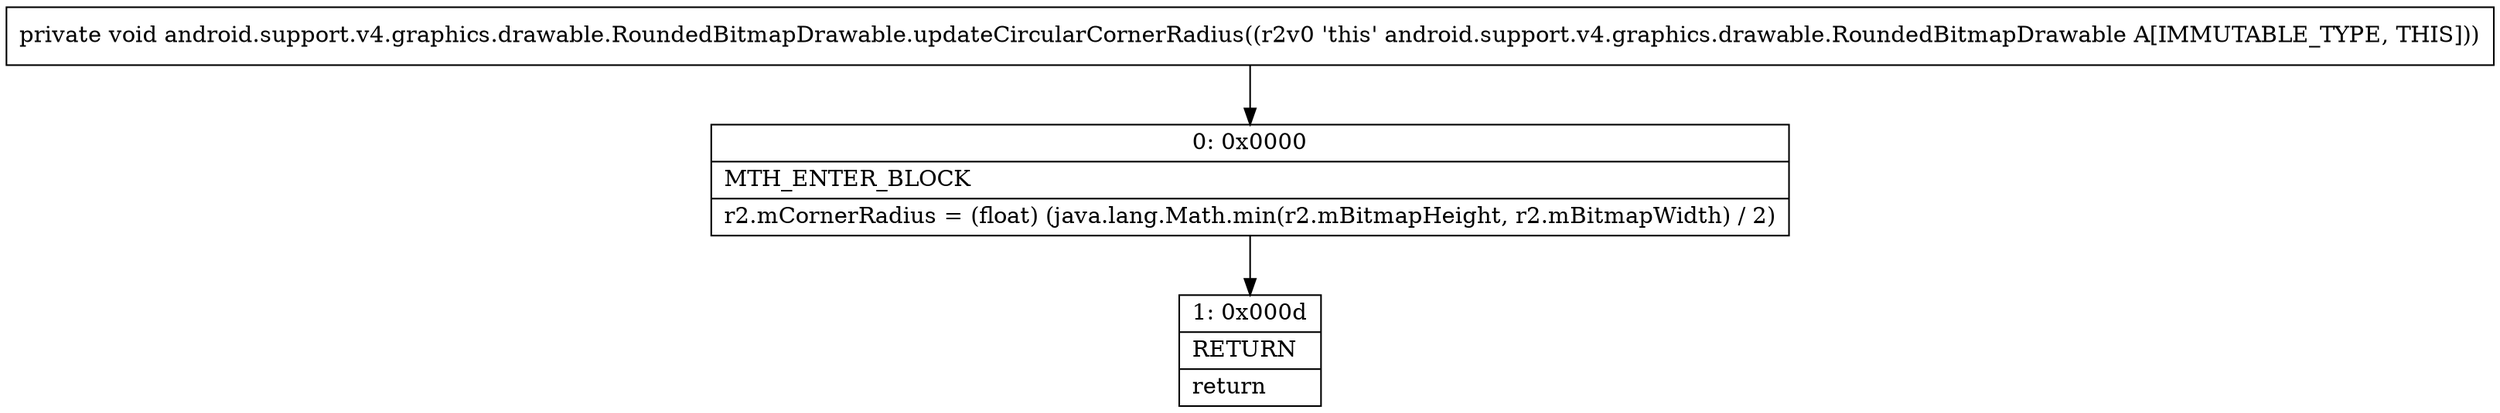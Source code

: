 digraph "CFG forandroid.support.v4.graphics.drawable.RoundedBitmapDrawable.updateCircularCornerRadius()V" {
Node_0 [shape=record,label="{0\:\ 0x0000|MTH_ENTER_BLOCK\l|r2.mCornerRadius = (float) (java.lang.Math.min(r2.mBitmapHeight, r2.mBitmapWidth) \/ 2)\l}"];
Node_1 [shape=record,label="{1\:\ 0x000d|RETURN\l|return\l}"];
MethodNode[shape=record,label="{private void android.support.v4.graphics.drawable.RoundedBitmapDrawable.updateCircularCornerRadius((r2v0 'this' android.support.v4.graphics.drawable.RoundedBitmapDrawable A[IMMUTABLE_TYPE, THIS])) }"];
MethodNode -> Node_0;
Node_0 -> Node_1;
}

